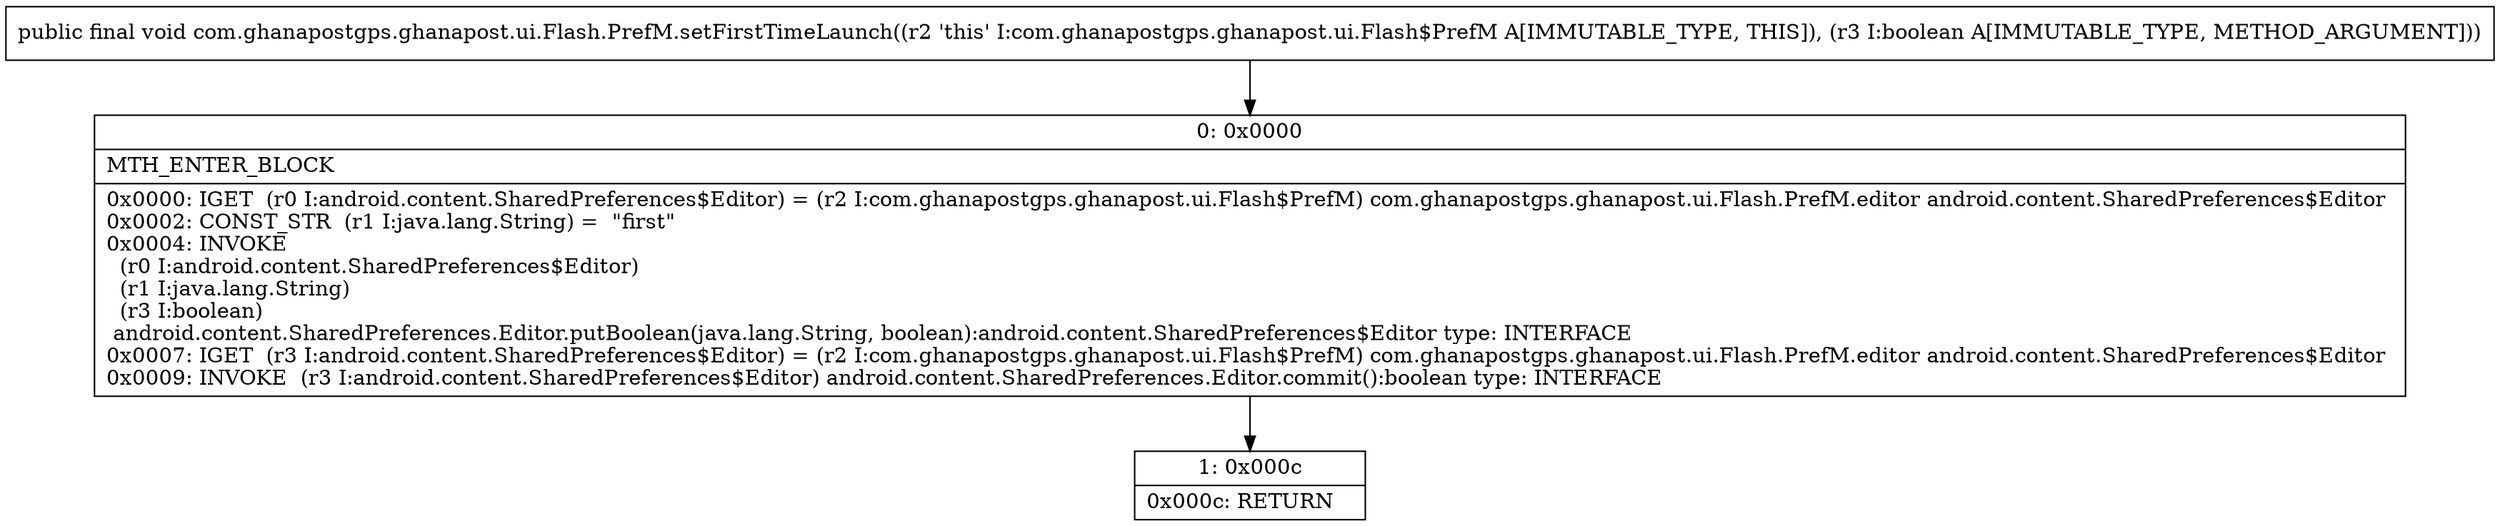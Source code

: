 digraph "CFG forcom.ghanapostgps.ghanapost.ui.Flash.PrefM.setFirstTimeLaunch(Z)V" {
Node_0 [shape=record,label="{0\:\ 0x0000|MTH_ENTER_BLOCK\l|0x0000: IGET  (r0 I:android.content.SharedPreferences$Editor) = (r2 I:com.ghanapostgps.ghanapost.ui.Flash$PrefM) com.ghanapostgps.ghanapost.ui.Flash.PrefM.editor android.content.SharedPreferences$Editor \l0x0002: CONST_STR  (r1 I:java.lang.String) =  \"first\" \l0x0004: INVOKE  \l  (r0 I:android.content.SharedPreferences$Editor)\l  (r1 I:java.lang.String)\l  (r3 I:boolean)\l android.content.SharedPreferences.Editor.putBoolean(java.lang.String, boolean):android.content.SharedPreferences$Editor type: INTERFACE \l0x0007: IGET  (r3 I:android.content.SharedPreferences$Editor) = (r2 I:com.ghanapostgps.ghanapost.ui.Flash$PrefM) com.ghanapostgps.ghanapost.ui.Flash.PrefM.editor android.content.SharedPreferences$Editor \l0x0009: INVOKE  (r3 I:android.content.SharedPreferences$Editor) android.content.SharedPreferences.Editor.commit():boolean type: INTERFACE \l}"];
Node_1 [shape=record,label="{1\:\ 0x000c|0x000c: RETURN   \l}"];
MethodNode[shape=record,label="{public final void com.ghanapostgps.ghanapost.ui.Flash.PrefM.setFirstTimeLaunch((r2 'this' I:com.ghanapostgps.ghanapost.ui.Flash$PrefM A[IMMUTABLE_TYPE, THIS]), (r3 I:boolean A[IMMUTABLE_TYPE, METHOD_ARGUMENT])) }"];
MethodNode -> Node_0;
Node_0 -> Node_1;
}

